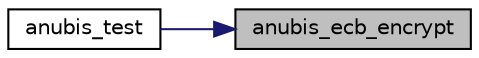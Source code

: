 digraph "anubis_ecb_encrypt"
{
 // LATEX_PDF_SIZE
  edge [fontname="Helvetica",fontsize="10",labelfontname="Helvetica",labelfontsize="10"];
  node [fontname="Helvetica",fontsize="10",shape=record];
  rankdir="RL";
  Node13 [label="anubis_ecb_encrypt",height=0.2,width=0.4,color="black", fillcolor="grey75", style="filled", fontcolor="black",tooltip="Encrypts a block of text with Anubis."];
  Node13 -> Node14 [dir="back",color="midnightblue",fontsize="10",style="solid",fontname="Helvetica"];
  Node14 [label="anubis_test",height=0.2,width=0.4,color="black", fillcolor="white", style="filled",URL="$anubis_8c.html#a81f0af86ef06366e1ba31ddf293e9261",tooltip="Performs a self-test of the Anubis block cipher."];
}

